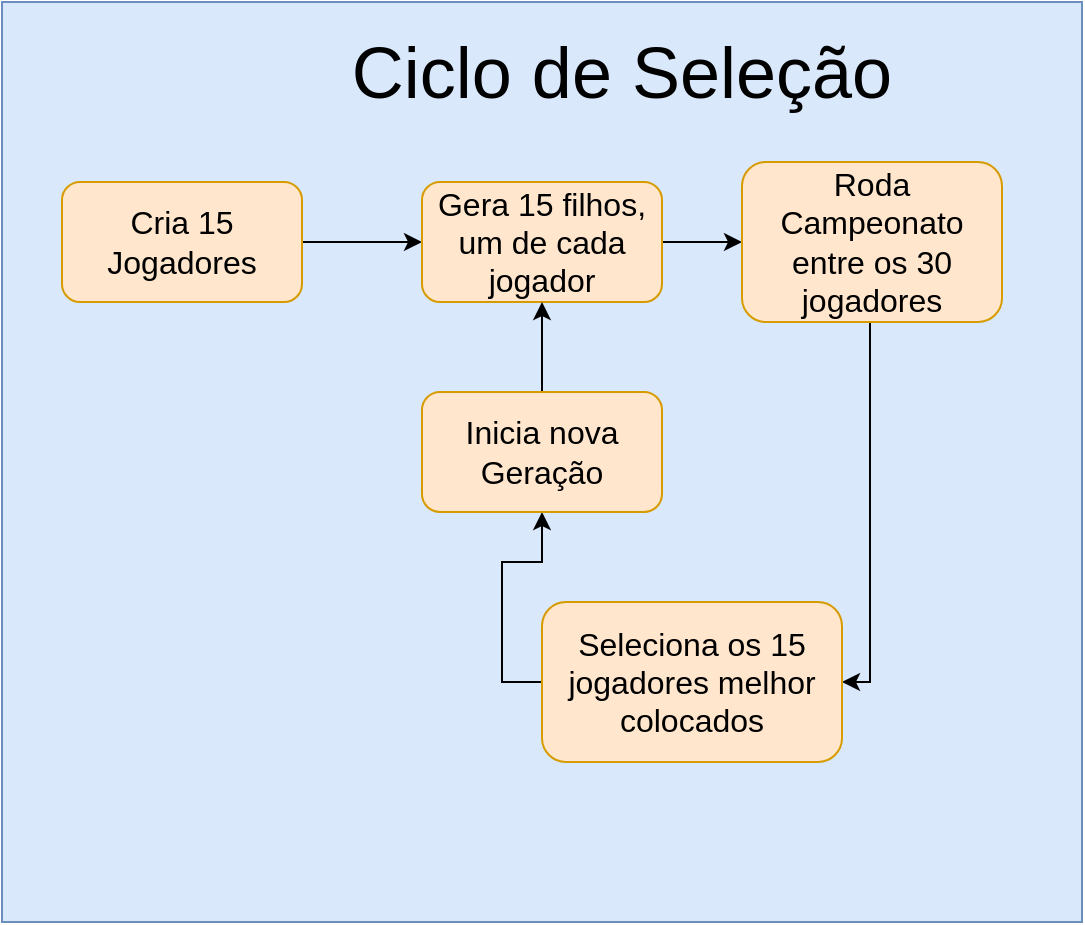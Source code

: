 <mxfile version="10.8.1" type="device"><diagram id="-1e_tcyVKJiNYxbto1yT" name="Page-1"><mxGraphModel dx="1177" dy="709" grid="1" gridSize="10" guides="1" tooltips="1" connect="1" arrows="1" fold="1" page="1" pageScale="1" pageWidth="1169" pageHeight="827" math="0" shadow="0"><root><mxCell id="0"/><mxCell id="1" parent="0"/><mxCell id="C51BN41TLWjGkrbULy4u-1" value="" style="rounded=0;whiteSpace=wrap;html=1;fillColor=#dae8fc;strokeColor=#6c8ebf;" vertex="1" parent="1"><mxGeometry x="20" y="20" width="540" height="460" as="geometry"/></mxCell><mxCell id="C51BN41TLWjGkrbULy4u-2" value="&lt;font style=&quot;font-size: 36px&quot;&gt;Ciclo de Seleção&lt;/font&gt;" style="text;html=1;strokeColor=none;fillColor=none;align=center;verticalAlign=middle;whiteSpace=wrap;rounded=0;" vertex="1" parent="1"><mxGeometry x="175" y="40" width="310" height="30" as="geometry"/></mxCell><mxCell id="C51BN41TLWjGkrbULy4u-5" style="edgeStyle=orthogonalEdgeStyle;rounded=0;orthogonalLoop=1;jettySize=auto;html=1;" edge="1" parent="1" source="C51BN41TLWjGkrbULy4u-3" target="C51BN41TLWjGkrbULy4u-4"><mxGeometry relative="1" as="geometry"/></mxCell><mxCell id="C51BN41TLWjGkrbULy4u-3" value="&lt;font style=&quot;font-size: 16px&quot;&gt;Cria 15 Jogadores&lt;/font&gt;" style="rounded=1;whiteSpace=wrap;html=1;fillColor=#ffe6cc;strokeColor=#d79b00;" vertex="1" parent="1"><mxGeometry x="50" y="110" width="120" height="60" as="geometry"/></mxCell><mxCell id="C51BN41TLWjGkrbULy4u-7" style="edgeStyle=orthogonalEdgeStyle;rounded=0;orthogonalLoop=1;jettySize=auto;html=1;" edge="1" parent="1" source="C51BN41TLWjGkrbULy4u-4" target="C51BN41TLWjGkrbULy4u-6"><mxGeometry relative="1" as="geometry"/></mxCell><mxCell id="C51BN41TLWjGkrbULy4u-4" value="&lt;font style=&quot;font-size: 16px&quot;&gt;Gera 15 filhos, um de cada jogador&lt;/font&gt;" style="rounded=1;whiteSpace=wrap;html=1;fillColor=#ffe6cc;strokeColor=#d79b00;" vertex="1" parent="1"><mxGeometry x="230" y="110" width="120" height="60" as="geometry"/></mxCell><mxCell id="C51BN41TLWjGkrbULy4u-9" style="edgeStyle=orthogonalEdgeStyle;rounded=0;orthogonalLoop=1;jettySize=auto;html=1;" edge="1" parent="1" source="C51BN41TLWjGkrbULy4u-6" target="C51BN41TLWjGkrbULy4u-8"><mxGeometry relative="1" as="geometry"><Array as="points"><mxPoint x="454" y="360"/></Array></mxGeometry></mxCell><mxCell id="C51BN41TLWjGkrbULy4u-6" value="&lt;font style=&quot;font-size: 16px&quot;&gt;Roda Campeonato entre os 30 jogadores&lt;/font&gt;" style="rounded=1;whiteSpace=wrap;html=1;fillColor=#ffe6cc;strokeColor=#d79b00;" vertex="1" parent="1"><mxGeometry x="390" y="100" width="130" height="80" as="geometry"/></mxCell><mxCell id="C51BN41TLWjGkrbULy4u-12" style="edgeStyle=orthogonalEdgeStyle;rounded=0;orthogonalLoop=1;jettySize=auto;html=1;entryX=0.5;entryY=1;entryDx=0;entryDy=0;" edge="1" parent="1" source="C51BN41TLWjGkrbULy4u-8" target="C51BN41TLWjGkrbULy4u-11"><mxGeometry relative="1" as="geometry"><Array as="points"><mxPoint x="270" y="360"/><mxPoint x="270" y="300"/><mxPoint x="290" y="300"/></Array></mxGeometry></mxCell><mxCell id="C51BN41TLWjGkrbULy4u-8" value="&lt;font style=&quot;font-size: 16px&quot;&gt;Seleciona os 15 jogadores melhor colocados&lt;/font&gt;" style="rounded=1;whiteSpace=wrap;html=1;fillColor=#ffe6cc;strokeColor=#d79b00;" vertex="1" parent="1"><mxGeometry x="290" y="320" width="150" height="80" as="geometry"/></mxCell><mxCell id="C51BN41TLWjGkrbULy4u-13" style="edgeStyle=orthogonalEdgeStyle;rounded=0;orthogonalLoop=1;jettySize=auto;html=1;" edge="1" parent="1" source="C51BN41TLWjGkrbULy4u-11" target="C51BN41TLWjGkrbULy4u-4"><mxGeometry relative="1" as="geometry"/></mxCell><mxCell id="C51BN41TLWjGkrbULy4u-11" value="&lt;font style=&quot;font-size: 16px&quot;&gt;Inicia nova Geração&lt;/font&gt;" style="rounded=1;whiteSpace=wrap;html=1;fillColor=#ffe6cc;strokeColor=#d79b00;" vertex="1" parent="1"><mxGeometry x="230" y="215" width="120" height="60" as="geometry"/></mxCell></root></mxGraphModel></diagram></mxfile>